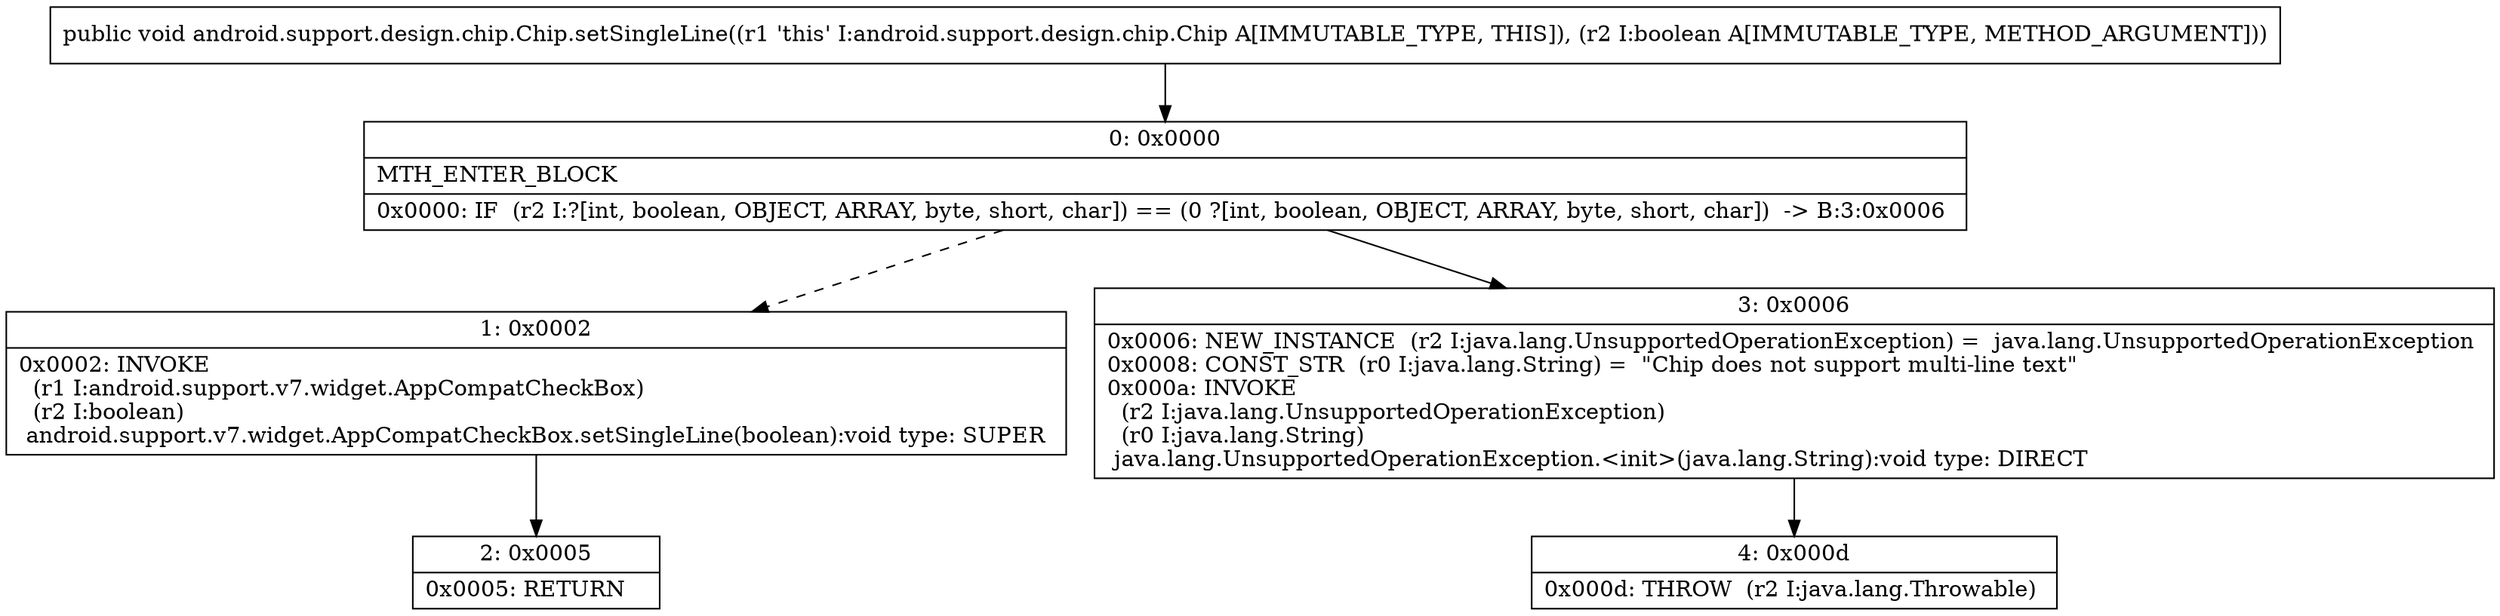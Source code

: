 digraph "CFG forandroid.support.design.chip.Chip.setSingleLine(Z)V" {
Node_0 [shape=record,label="{0\:\ 0x0000|MTH_ENTER_BLOCK\l|0x0000: IF  (r2 I:?[int, boolean, OBJECT, ARRAY, byte, short, char]) == (0 ?[int, boolean, OBJECT, ARRAY, byte, short, char])  \-\> B:3:0x0006 \l}"];
Node_1 [shape=record,label="{1\:\ 0x0002|0x0002: INVOKE  \l  (r1 I:android.support.v7.widget.AppCompatCheckBox)\l  (r2 I:boolean)\l android.support.v7.widget.AppCompatCheckBox.setSingleLine(boolean):void type: SUPER \l}"];
Node_2 [shape=record,label="{2\:\ 0x0005|0x0005: RETURN   \l}"];
Node_3 [shape=record,label="{3\:\ 0x0006|0x0006: NEW_INSTANCE  (r2 I:java.lang.UnsupportedOperationException) =  java.lang.UnsupportedOperationException \l0x0008: CONST_STR  (r0 I:java.lang.String) =  \"Chip does not support multi\-line text\" \l0x000a: INVOKE  \l  (r2 I:java.lang.UnsupportedOperationException)\l  (r0 I:java.lang.String)\l java.lang.UnsupportedOperationException.\<init\>(java.lang.String):void type: DIRECT \l}"];
Node_4 [shape=record,label="{4\:\ 0x000d|0x000d: THROW  (r2 I:java.lang.Throwable) \l}"];
MethodNode[shape=record,label="{public void android.support.design.chip.Chip.setSingleLine((r1 'this' I:android.support.design.chip.Chip A[IMMUTABLE_TYPE, THIS]), (r2 I:boolean A[IMMUTABLE_TYPE, METHOD_ARGUMENT])) }"];
MethodNode -> Node_0;
Node_0 -> Node_1[style=dashed];
Node_0 -> Node_3;
Node_1 -> Node_2;
Node_3 -> Node_4;
}

